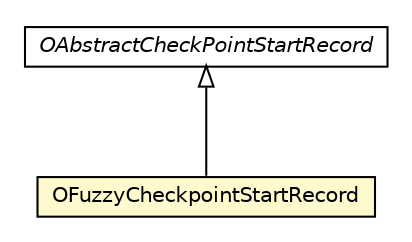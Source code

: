 #!/usr/local/bin/dot
#
# Class diagram 
# Generated by UMLGraph version R5_6-24-gf6e263 (http://www.umlgraph.org/)
#

digraph G {
	edge [fontname="Helvetica",fontsize=10,labelfontname="Helvetica",labelfontsize=10];
	node [fontname="Helvetica",fontsize=10,shape=plaintext];
	nodesep=0.25;
	ranksep=0.5;
	// com.orientechnologies.orient.core.storage.impl.local.paginated.wal.OAbstractCheckPointStartRecord
	c3454384 [label=<<table title="com.orientechnologies.orient.core.storage.impl.local.paginated.wal.OAbstractCheckPointStartRecord" border="0" cellborder="1" cellspacing="0" cellpadding="2" port="p" href="./OAbstractCheckPointStartRecord.html">
		<tr><td><table border="0" cellspacing="0" cellpadding="1">
<tr><td align="center" balign="center"><font face="Helvetica-Oblique"> OAbstractCheckPointStartRecord </font></td></tr>
		</table></td></tr>
		</table>>, URL="./OAbstractCheckPointStartRecord.html", fontname="Helvetica", fontcolor="black", fontsize=10.0];
	// com.orientechnologies.orient.core.storage.impl.local.paginated.wal.OFuzzyCheckpointStartRecord
	c3454406 [label=<<table title="com.orientechnologies.orient.core.storage.impl.local.paginated.wal.OFuzzyCheckpointStartRecord" border="0" cellborder="1" cellspacing="0" cellpadding="2" port="p" bgcolor="lemonChiffon" href="./OFuzzyCheckpointStartRecord.html">
		<tr><td><table border="0" cellspacing="0" cellpadding="1">
<tr><td align="center" balign="center"> OFuzzyCheckpointStartRecord </td></tr>
		</table></td></tr>
		</table>>, URL="./OFuzzyCheckpointStartRecord.html", fontname="Helvetica", fontcolor="black", fontsize=10.0];
	//com.orientechnologies.orient.core.storage.impl.local.paginated.wal.OFuzzyCheckpointStartRecord extends com.orientechnologies.orient.core.storage.impl.local.paginated.wal.OAbstractCheckPointStartRecord
	c3454384:p -> c3454406:p [dir=back,arrowtail=empty];
}

